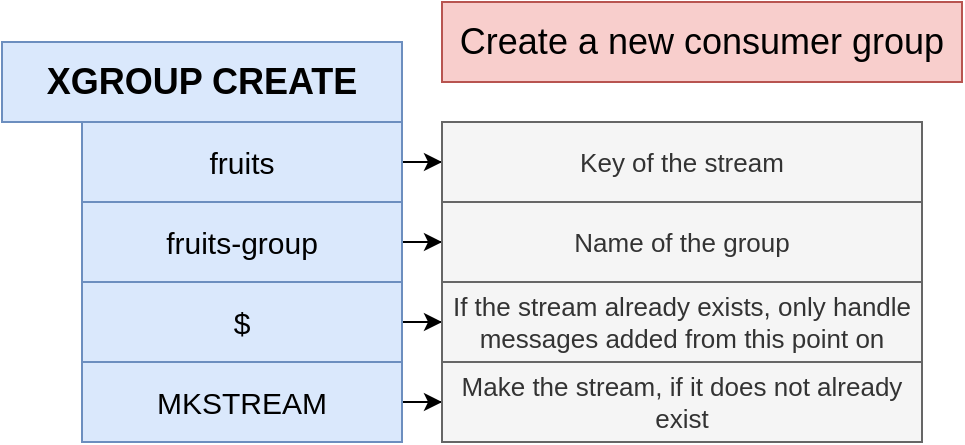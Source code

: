 <mxfile version="26.2.6" pages="7">
  <diagram id="iGj84wXIASV4F7fYipYK" name="01 - create">
    <mxGraphModel dx="484" dy="299" grid="1" gridSize="10" guides="1" tooltips="1" connect="1" arrows="1" fold="1" page="1" pageScale="1" pageWidth="1920" pageHeight="1200" math="0" shadow="0">
      <root>
        <mxCell id="0" />
        <mxCell id="1" parent="0" />
        <mxCell id="fsnTNEhEMNYSD5NTN97i-1" value="XGROUP CREATE" style="rounded=0;whiteSpace=wrap;html=1;fillColor=#dae8fc;strokeColor=#6c8ebf;fontStyle=1;fontSize=18;" vertex="1" parent="1">
          <mxGeometry x="620" y="260" width="200" height="40" as="geometry" />
        </mxCell>
        <mxCell id="fsnTNEhEMNYSD5NTN97i-4" style="edgeStyle=orthogonalEdgeStyle;rounded=0;orthogonalLoop=1;jettySize=auto;html=1;exitX=1;exitY=0.5;exitDx=0;exitDy=0;fontSize=15;" edge="1" parent="1" source="fsnTNEhEMNYSD5NTN97i-2" target="fsnTNEhEMNYSD5NTN97i-3">
          <mxGeometry relative="1" as="geometry" />
        </mxCell>
        <mxCell id="fsnTNEhEMNYSD5NTN97i-2" value="fruits" style="rounded=0;whiteSpace=wrap;html=1;fillColor=#dae8fc;strokeColor=#6c8ebf;fontStyle=0;fontSize=15;" vertex="1" parent="1">
          <mxGeometry x="660" y="300" width="160" height="40" as="geometry" />
        </mxCell>
        <mxCell id="fsnTNEhEMNYSD5NTN97i-3" value="Key of the stream" style="rounded=0;whiteSpace=wrap;html=1;fillColor=#f5f5f5;strokeColor=#666666;fontStyle=0;fontSize=13;fontColor=#333333;" vertex="1" parent="1">
          <mxGeometry x="840" y="300" width="240" height="40" as="geometry" />
        </mxCell>
        <mxCell id="fsnTNEhEMNYSD5NTN97i-5" value="Create a new consumer group" style="rounded=0;whiteSpace=wrap;html=1;fillColor=#f8cecc;strokeColor=#b85450;fontStyle=0;fontSize=18;" vertex="1" parent="1">
          <mxGeometry x="840" y="240" width="260" height="40" as="geometry" />
        </mxCell>
        <mxCell id="fsnTNEhEMNYSD5NTN97i-6" style="edgeStyle=orthogonalEdgeStyle;rounded=0;orthogonalLoop=1;jettySize=auto;html=1;exitX=1;exitY=0.5;exitDx=0;exitDy=0;fontSize=15;" edge="1" parent="1" source="fsnTNEhEMNYSD5NTN97i-7" target="fsnTNEhEMNYSD5NTN97i-8">
          <mxGeometry relative="1" as="geometry" />
        </mxCell>
        <mxCell id="fsnTNEhEMNYSD5NTN97i-7" value="fruits-group" style="rounded=0;whiteSpace=wrap;html=1;fillColor=#dae8fc;strokeColor=#6c8ebf;fontStyle=0;fontSize=15;" vertex="1" parent="1">
          <mxGeometry x="660" y="340" width="160" height="40" as="geometry" />
        </mxCell>
        <mxCell id="fsnTNEhEMNYSD5NTN97i-8" value="Name of the group" style="rounded=0;whiteSpace=wrap;html=1;fillColor=#f5f5f5;strokeColor=#666666;fontStyle=0;fontSize=13;fontColor=#333333;" vertex="1" parent="1">
          <mxGeometry x="840" y="340" width="240" height="40" as="geometry" />
        </mxCell>
        <mxCell id="fsnTNEhEMNYSD5NTN97i-9" style="edgeStyle=orthogonalEdgeStyle;rounded=0;orthogonalLoop=1;jettySize=auto;html=1;exitX=1;exitY=0.5;exitDx=0;exitDy=0;fontSize=15;" edge="1" parent="1" source="fsnTNEhEMNYSD5NTN97i-10" target="fsnTNEhEMNYSD5NTN97i-11">
          <mxGeometry relative="1" as="geometry" />
        </mxCell>
        <mxCell id="fsnTNEhEMNYSD5NTN97i-10" value="$" style="rounded=0;whiteSpace=wrap;html=1;fillColor=#dae8fc;strokeColor=#6c8ebf;fontStyle=0;fontSize=15;" vertex="1" parent="1">
          <mxGeometry x="660" y="380" width="160" height="40" as="geometry" />
        </mxCell>
        <mxCell id="fsnTNEhEMNYSD5NTN97i-11" value="If the stream already exists, only handle messages added from this point on" style="rounded=0;whiteSpace=wrap;html=1;fillColor=#f5f5f5;strokeColor=#666666;fontStyle=0;fontSize=13;fontColor=#333333;" vertex="1" parent="1">
          <mxGeometry x="840" y="380" width="240" height="40" as="geometry" />
        </mxCell>
        <mxCell id="fsnTNEhEMNYSD5NTN97i-12" style="edgeStyle=orthogonalEdgeStyle;rounded=0;orthogonalLoop=1;jettySize=auto;html=1;exitX=1;exitY=0.5;exitDx=0;exitDy=0;fontSize=15;" edge="1" parent="1" source="fsnTNEhEMNYSD5NTN97i-13" target="fsnTNEhEMNYSD5NTN97i-14">
          <mxGeometry relative="1" as="geometry" />
        </mxCell>
        <mxCell id="fsnTNEhEMNYSD5NTN97i-13" value="MKSTREAM" style="rounded=0;whiteSpace=wrap;html=1;fillColor=#dae8fc;strokeColor=#6c8ebf;fontStyle=0;fontSize=15;" vertex="1" parent="1">
          <mxGeometry x="660" y="420" width="160" height="40" as="geometry" />
        </mxCell>
        <mxCell id="fsnTNEhEMNYSD5NTN97i-14" value="Make the stream, if it does not already exist" style="rounded=0;whiteSpace=wrap;html=1;fillColor=#f5f5f5;strokeColor=#666666;fontStyle=0;fontSize=13;fontColor=#333333;" vertex="1" parent="1">
          <mxGeometry x="840" y="420" width="240" height="40" as="geometry" />
        </mxCell>
      </root>
    </mxGraphModel>
  </diagram>
  <diagram id="HQ2qCVK_KSiFyfRGO0OA" name="02 - create">
    <mxGraphModel dx="484" dy="299" grid="1" gridSize="10" guides="1" tooltips="1" connect="1" arrows="1" fold="1" page="1" pageScale="1" pageWidth="1920" pageHeight="1200" math="0" shadow="0">
      <root>
        <mxCell id="DkH7hz25vx31V0sW8152-0" />
        <mxCell id="DkH7hz25vx31V0sW8152-1" parent="DkH7hz25vx31V0sW8152-0" />
        <mxCell id="6dUPcBGhLZErw2HrxV3I-0" value="XGROUP CREATECONSUMER" style="rounded=0;whiteSpace=wrap;html=1;fillColor=#dae8fc;strokeColor=#6c8ebf;fontStyle=1;fontSize=18;" vertex="1" parent="DkH7hz25vx31V0sW8152-1">
          <mxGeometry x="620" y="250" width="200" height="50" as="geometry" />
        </mxCell>
        <mxCell id="6dUPcBGhLZErw2HrxV3I-1" style="edgeStyle=orthogonalEdgeStyle;rounded=0;orthogonalLoop=1;jettySize=auto;html=1;exitX=1;exitY=0.5;exitDx=0;exitDy=0;fontSize=15;" edge="1" parent="DkH7hz25vx31V0sW8152-1" source="6dUPcBGhLZErw2HrxV3I-2" target="6dUPcBGhLZErw2HrxV3I-3">
          <mxGeometry relative="1" as="geometry" />
        </mxCell>
        <mxCell id="6dUPcBGhLZErw2HrxV3I-2" value="fruits" style="rounded=0;whiteSpace=wrap;html=1;fillColor=#dae8fc;strokeColor=#6c8ebf;fontStyle=0;fontSize=15;" vertex="1" parent="DkH7hz25vx31V0sW8152-1">
          <mxGeometry x="660" y="300" width="160" height="40" as="geometry" />
        </mxCell>
        <mxCell id="6dUPcBGhLZErw2HrxV3I-3" value="Key of the stream" style="rounded=0;whiteSpace=wrap;html=1;fillColor=#f5f5f5;strokeColor=#666666;fontStyle=0;fontSize=13;fontColor=#333333;" vertex="1" parent="DkH7hz25vx31V0sW8152-1">
          <mxGeometry x="840" y="300" width="240" height="40" as="geometry" />
        </mxCell>
        <mxCell id="6dUPcBGhLZErw2HrxV3I-4" value="Create a new consumer" style="rounded=0;whiteSpace=wrap;html=1;fillColor=#f8cecc;strokeColor=#b85450;fontStyle=0;fontSize=18;" vertex="1" parent="DkH7hz25vx31V0sW8152-1">
          <mxGeometry x="840" y="240" width="260" height="40" as="geometry" />
        </mxCell>
        <mxCell id="6dUPcBGhLZErw2HrxV3I-5" style="edgeStyle=orthogonalEdgeStyle;rounded=0;orthogonalLoop=1;jettySize=auto;html=1;exitX=1;exitY=0.5;exitDx=0;exitDy=0;fontSize=15;" edge="1" parent="DkH7hz25vx31V0sW8152-1" source="6dUPcBGhLZErw2HrxV3I-6" target="6dUPcBGhLZErw2HrxV3I-7">
          <mxGeometry relative="1" as="geometry" />
        </mxCell>
        <mxCell id="6dUPcBGhLZErw2HrxV3I-6" value="fruits-group" style="rounded=0;whiteSpace=wrap;html=1;fillColor=#dae8fc;strokeColor=#6c8ebf;fontStyle=0;fontSize=15;" vertex="1" parent="DkH7hz25vx31V0sW8152-1">
          <mxGeometry x="660" y="340" width="160" height="40" as="geometry" />
        </mxCell>
        <mxCell id="6dUPcBGhLZErw2HrxV3I-7" value="Name of the group" style="rounded=0;whiteSpace=wrap;html=1;fillColor=#f5f5f5;strokeColor=#666666;fontStyle=0;fontSize=13;fontColor=#333333;" vertex="1" parent="DkH7hz25vx31V0sW8152-1">
          <mxGeometry x="840" y="340" width="240" height="40" as="geometry" />
        </mxCell>
        <mxCell id="6dUPcBGhLZErw2HrxV3I-8" style="edgeStyle=orthogonalEdgeStyle;rounded=0;orthogonalLoop=1;jettySize=auto;html=1;exitX=1;exitY=0.5;exitDx=0;exitDy=0;fontSize=15;" edge="1" parent="DkH7hz25vx31V0sW8152-1" source="6dUPcBGhLZErw2HrxV3I-9" target="6dUPcBGhLZErw2HrxV3I-10">
          <mxGeometry relative="1" as="geometry" />
        </mxCell>
        <mxCell id="6dUPcBGhLZErw2HrxV3I-9" value="fruits-1" style="rounded=0;whiteSpace=wrap;html=1;fillColor=#dae8fc;strokeColor=#6c8ebf;fontStyle=0;fontSize=15;" vertex="1" parent="DkH7hz25vx31V0sW8152-1">
          <mxGeometry x="660" y="380" width="160" height="40" as="geometry" />
        </mxCell>
        <mxCell id="6dUPcBGhLZErw2HrxV3I-10" value="Name of the new consumer" style="rounded=0;whiteSpace=wrap;html=1;fillColor=#f5f5f5;strokeColor=#666666;fontStyle=0;fontSize=13;fontColor=#333333;" vertex="1" parent="DkH7hz25vx31V0sW8152-1">
          <mxGeometry x="840" y="380" width="240" height="40" as="geometry" />
        </mxCell>
      </root>
    </mxGraphModel>
  </diagram>
  <diagram id="og4BzVZa6RWfaebgge3r" name="03 - xinfo">
    <mxGraphModel dx="706" dy="435" grid="1" gridSize="10" guides="1" tooltips="1" connect="1" arrows="1" fold="1" page="1" pageScale="1" pageWidth="1920" pageHeight="1200" math="0" shadow="0">
      <root>
        <mxCell id="2tmBGrNt6NZAeK19knNt-0" />
        <mxCell id="2tmBGrNt6NZAeK19knNt-1" parent="2tmBGrNt6NZAeK19knNt-0" />
        <mxCell id="JN2DRu5QHWJlXroo0N21-0" value="XINFO GROUPS" style="rounded=0;whiteSpace=wrap;html=1;fillColor=#dae8fc;strokeColor=#6c8ebf;fontStyle=1;fontSize=18;" vertex="1" parent="2tmBGrNt6NZAeK19knNt-1">
          <mxGeometry x="620" y="250" width="200" height="50" as="geometry" />
        </mxCell>
        <mxCell id="JN2DRu5QHWJlXroo0N21-1" style="edgeStyle=orthogonalEdgeStyle;rounded=0;orthogonalLoop=1;jettySize=auto;html=1;exitX=1;exitY=0.5;exitDx=0;exitDy=0;fontSize=15;" edge="1" parent="2tmBGrNt6NZAeK19knNt-1" source="JN2DRu5QHWJlXroo0N21-2" target="JN2DRu5QHWJlXroo0N21-3">
          <mxGeometry relative="1" as="geometry" />
        </mxCell>
        <mxCell id="JN2DRu5QHWJlXroo0N21-2" value="fruits" style="rounded=0;whiteSpace=wrap;html=1;fillColor=#dae8fc;strokeColor=#6c8ebf;fontStyle=0;fontSize=15;" vertex="1" parent="2tmBGrNt6NZAeK19knNt-1">
          <mxGeometry x="660" y="300" width="160" height="40" as="geometry" />
        </mxCell>
        <mxCell id="JN2DRu5QHWJlXroo0N21-3" value="Key of the stream" style="rounded=0;whiteSpace=wrap;html=1;fillColor=#f5f5f5;strokeColor=#666666;fontStyle=0;fontSize=13;fontColor=#333333;" vertex="1" parent="2tmBGrNt6NZAeK19knNt-1">
          <mxGeometry x="840" y="300" width="240" height="40" as="geometry" />
        </mxCell>
        <mxCell id="JN2DRu5QHWJlXroo0N21-4" value="Lists info for all consumer groups tied to the given stream" style="rounded=0;whiteSpace=wrap;html=1;fillColor=#f8cecc;strokeColor=#b85450;fontStyle=0;fontSize=18;" vertex="1" parent="2tmBGrNt6NZAeK19knNt-1">
          <mxGeometry x="840" y="220" width="260" height="60" as="geometry" />
        </mxCell>
        <mxCell id="JN2DRu5QHWJlXroo0N21-11" value="XINFO CONSUMERS" style="rounded=0;whiteSpace=wrap;html=1;fillColor=#dae8fc;strokeColor=#6c8ebf;fontStyle=1;fontSize=18;" vertex="1" parent="2tmBGrNt6NZAeK19knNt-1">
          <mxGeometry x="620" y="410" width="200" height="50" as="geometry" />
        </mxCell>
        <mxCell id="JN2DRu5QHWJlXroo0N21-12" style="edgeStyle=orthogonalEdgeStyle;rounded=0;orthogonalLoop=1;jettySize=auto;html=1;exitX=1;exitY=0.5;exitDx=0;exitDy=0;fontSize=15;" edge="1" parent="2tmBGrNt6NZAeK19knNt-1" source="JN2DRu5QHWJlXroo0N21-13" target="JN2DRu5QHWJlXroo0N21-14">
          <mxGeometry relative="1" as="geometry" />
        </mxCell>
        <mxCell id="JN2DRu5QHWJlXroo0N21-13" value="fruits" style="rounded=0;whiteSpace=wrap;html=1;fillColor=#dae8fc;strokeColor=#6c8ebf;fontStyle=0;fontSize=15;" vertex="1" parent="2tmBGrNt6NZAeK19knNt-1">
          <mxGeometry x="660" y="460" width="160" height="40" as="geometry" />
        </mxCell>
        <mxCell id="JN2DRu5QHWJlXroo0N21-14" value="Key of the stream" style="rounded=0;whiteSpace=wrap;html=1;fillColor=#f5f5f5;strokeColor=#666666;fontStyle=0;fontSize=13;fontColor=#333333;" vertex="1" parent="2tmBGrNt6NZAeK19knNt-1">
          <mxGeometry x="840" y="460" width="240" height="40" as="geometry" />
        </mxCell>
        <mxCell id="JN2DRu5QHWJlXroo0N21-15" value="Lists info about consumers in a group" style="rounded=0;whiteSpace=wrap;html=1;fillColor=#f8cecc;strokeColor=#b85450;fontStyle=0;fontSize=18;" vertex="1" parent="2tmBGrNt6NZAeK19knNt-1">
          <mxGeometry x="840" y="380" width="260" height="60" as="geometry" />
        </mxCell>
        <mxCell id="JN2DRu5QHWJlXroo0N21-21" style="edgeStyle=orthogonalEdgeStyle;rounded=0;orthogonalLoop=1;jettySize=auto;html=1;exitX=1;exitY=0.5;exitDx=0;exitDy=0;fontSize=15;" edge="1" parent="2tmBGrNt6NZAeK19knNt-1" source="JN2DRu5QHWJlXroo0N21-22" target="JN2DRu5QHWJlXroo0N21-23">
          <mxGeometry relative="1" as="geometry" />
        </mxCell>
        <mxCell id="JN2DRu5QHWJlXroo0N21-22" value="fruits-group" style="rounded=0;whiteSpace=wrap;html=1;fillColor=#dae8fc;strokeColor=#6c8ebf;fontStyle=0;fontSize=15;" vertex="1" parent="2tmBGrNt6NZAeK19knNt-1">
          <mxGeometry x="660" y="500" width="160" height="40" as="geometry" />
        </mxCell>
        <mxCell id="JN2DRu5QHWJlXroo0N21-23" value="Name of the consumer group" style="rounded=0;whiteSpace=wrap;html=1;fillColor=#f5f5f5;strokeColor=#666666;fontStyle=0;fontSize=13;fontColor=#333333;" vertex="1" parent="2tmBGrNt6NZAeK19knNt-1">
          <mxGeometry x="840" y="500" width="240" height="40" as="geometry" />
        </mxCell>
      </root>
    </mxGraphModel>
  </diagram>
  <diagram id="BShPm3y3FQbga2hm_o9C" name="04 - xreadgroup">
    <mxGraphModel dx="584" dy="360" grid="1" gridSize="10" guides="1" tooltips="1" connect="1" arrows="1" fold="1" page="1" pageScale="1" pageWidth="1920" pageHeight="1200" math="0" shadow="0">
      <root>
        <mxCell id="3KHuEYS8Kysf_khyviIm-0" />
        <mxCell id="3KHuEYS8Kysf_khyviIm-1" parent="3KHuEYS8Kysf_khyviIm-0" />
        <mxCell id="ueDcuCqwNo0dtrHt9ETp-0" value="XREADGROUP" style="rounded=0;whiteSpace=wrap;html=1;fillColor=#dae8fc;strokeColor=#6c8ebf;fontStyle=1;fontSize=18;" vertex="1" parent="3KHuEYS8Kysf_khyviIm-1">
          <mxGeometry x="620" y="410" width="200" height="50" as="geometry" />
        </mxCell>
        <mxCell id="ueDcuCqwNo0dtrHt9ETp-1" style="edgeStyle=orthogonalEdgeStyle;rounded=0;orthogonalLoop=1;jettySize=auto;html=1;exitX=1;exitY=0.5;exitDx=0;exitDy=0;fontSize=15;" edge="1" parent="3KHuEYS8Kysf_khyviIm-1" source="ueDcuCqwNo0dtrHt9ETp-2" target="ueDcuCqwNo0dtrHt9ETp-3">
          <mxGeometry relative="1" as="geometry" />
        </mxCell>
        <mxCell id="ueDcuCqwNo0dtrHt9ETp-2" value="GROUP fruits-group" style="rounded=0;whiteSpace=wrap;html=1;fillColor=#dae8fc;strokeColor=#6c8ebf;fontStyle=0;fontSize=15;" vertex="1" parent="3KHuEYS8Kysf_khyviIm-1">
          <mxGeometry x="660" y="460" width="160" height="40" as="geometry" />
        </mxCell>
        <mxCell id="ueDcuCqwNo0dtrHt9ETp-3" value="Name of the group" style="rounded=0;whiteSpace=wrap;html=1;fillColor=#f5f5f5;strokeColor=#666666;fontStyle=0;fontSize=13;fontColor=#333333;" vertex="1" parent="3KHuEYS8Kysf_khyviIm-1">
          <mxGeometry x="840" y="460" width="240" height="40" as="geometry" />
        </mxCell>
        <mxCell id="ueDcuCqwNo0dtrHt9ETp-4" value="Do an XREAD, but with a different set of rules" style="rounded=0;whiteSpace=wrap;html=1;fillColor=#f8cecc;strokeColor=#b85450;fontStyle=0;fontSize=18;" vertex="1" parent="3KHuEYS8Kysf_khyviIm-1">
          <mxGeometry x="840" y="380" width="260" height="60" as="geometry" />
        </mxCell>
        <mxCell id="ueDcuCqwNo0dtrHt9ETp-5" style="edgeStyle=orthogonalEdgeStyle;rounded=0;orthogonalLoop=1;jettySize=auto;html=1;exitX=1;exitY=0.5;exitDx=0;exitDy=0;fontSize=15;" edge="1" parent="3KHuEYS8Kysf_khyviIm-1" source="ueDcuCqwNo0dtrHt9ETp-6" target="ueDcuCqwNo0dtrHt9ETp-7">
          <mxGeometry relative="1" as="geometry" />
        </mxCell>
        <mxCell id="ueDcuCqwNo0dtrHt9ETp-6" value="worker-1" style="rounded=0;whiteSpace=wrap;html=1;fillColor=#dae8fc;strokeColor=#6c8ebf;fontStyle=0;fontSize=15;" vertex="1" parent="3KHuEYS8Kysf_khyviIm-1">
          <mxGeometry x="660" y="500" width="160" height="40" as="geometry" />
        </mxCell>
        <mxCell id="ueDcuCqwNo0dtrHt9ETp-7" value="Name of the worker we are reading as" style="rounded=0;whiteSpace=wrap;html=1;fillColor=#f5f5f5;strokeColor=#666666;fontStyle=0;fontSize=13;fontColor=#333333;" vertex="1" parent="3KHuEYS8Kysf_khyviIm-1">
          <mxGeometry x="840" y="500" width="240" height="40" as="geometry" />
        </mxCell>
        <mxCell id="ueDcuCqwNo0dtrHt9ETp-8" style="edgeStyle=orthogonalEdgeStyle;rounded=0;orthogonalLoop=1;jettySize=auto;html=1;exitX=1;exitY=0.5;exitDx=0;exitDy=0;fontSize=15;" edge="1" parent="3KHuEYS8Kysf_khyviIm-1" source="ueDcuCqwNo0dtrHt9ETp-9" target="ueDcuCqwNo0dtrHt9ETp-10">
          <mxGeometry relative="1" as="geometry" />
        </mxCell>
        <mxCell id="ueDcuCqwNo0dtrHt9ETp-9" value="COUNT 1" style="rounded=0;whiteSpace=wrap;html=1;fillColor=#dae8fc;strokeColor=#6c8ebf;fontStyle=0;fontSize=15;" vertex="1" parent="3KHuEYS8Kysf_khyviIm-1">
          <mxGeometry x="660" y="540" width="160" height="40" as="geometry" />
        </mxCell>
        <mxCell id="ueDcuCqwNo0dtrHt9ETp-10" value="Optional, read at most 1 entry" style="rounded=0;whiteSpace=wrap;html=1;fillColor=#f5f5f5;strokeColor=#666666;fontStyle=0;fontSize=13;fontColor=#333333;" vertex="1" parent="3KHuEYS8Kysf_khyviIm-1">
          <mxGeometry x="840" y="540" width="240" height="40" as="geometry" />
        </mxCell>
        <mxCell id="ueDcuCqwNo0dtrHt9ETp-11" style="edgeStyle=orthogonalEdgeStyle;rounded=0;orthogonalLoop=1;jettySize=auto;html=1;exitX=1;exitY=0.5;exitDx=0;exitDy=0;fontSize=15;" edge="1" parent="3KHuEYS8Kysf_khyviIm-1" source="ueDcuCqwNo0dtrHt9ETp-12" target="ueDcuCqwNo0dtrHt9ETp-13">
          <mxGeometry relative="1" as="geometry" />
        </mxCell>
        <mxCell id="ueDcuCqwNo0dtrHt9ETp-12" value="BLOCK 2000" style="rounded=0;whiteSpace=wrap;html=1;fillColor=#dae8fc;strokeColor=#6c8ebf;fontStyle=0;fontSize=15;" vertex="1" parent="3KHuEYS8Kysf_khyviIm-1">
          <mxGeometry x="660" y="580" width="160" height="40" as="geometry" />
        </mxCell>
        <mxCell id="ueDcuCqwNo0dtrHt9ETp-13" value="Optional, block for 2000ms" style="rounded=0;whiteSpace=wrap;html=1;fillColor=#f5f5f5;strokeColor=#666666;fontStyle=0;fontSize=13;fontColor=#333333;" vertex="1" parent="3KHuEYS8Kysf_khyviIm-1">
          <mxGeometry x="840" y="580" width="240" height="40" as="geometry" />
        </mxCell>
        <mxCell id="ueDcuCqwNo0dtrHt9ETp-14" style="edgeStyle=orthogonalEdgeStyle;rounded=0;orthogonalLoop=1;jettySize=auto;html=1;exitX=1;exitY=0.5;exitDx=0;exitDy=0;fontSize=15;" edge="1" parent="3KHuEYS8Kysf_khyviIm-1" source="ueDcuCqwNo0dtrHt9ETp-15" target="ueDcuCqwNo0dtrHt9ETp-16">
          <mxGeometry relative="1" as="geometry" />
        </mxCell>
        <mxCell id="ueDcuCqwNo0dtrHt9ETp-15" value="STREAMS fruits &amp;gt;&amp;nbsp;" style="rounded=0;whiteSpace=wrap;html=1;fillColor=#dae8fc;strokeColor=#6c8ebf;fontStyle=0;fontSize=15;" vertex="1" parent="3KHuEYS8Kysf_khyviIm-1">
          <mxGeometry x="660" y="620" width="160" height="40" as="geometry" />
        </mxCell>
        <mxCell id="ueDcuCqwNo0dtrHt9ETp-16" value="Only messages that were not delivered to any other consumer in this group" style="rounded=0;whiteSpace=wrap;html=1;fillColor=#f5f5f5;strokeColor=#666666;fontStyle=0;fontSize=13;fontColor=#333333;" vertex="1" parent="3KHuEYS8Kysf_khyviIm-1">
          <mxGeometry x="840" y="620" width="240" height="40" as="geometry" />
        </mxCell>
      </root>
    </mxGraphModel>
  </diagram>
  <diagram id="oz4wsgQo31Ry9939Ntq4" name="05 - ex">
    <mxGraphModel dx="1428" dy="785" grid="1" gridSize="10" guides="1" tooltips="1" connect="1" arrows="1" fold="1" page="1" pageScale="1" pageWidth="1920" pageHeight="1200" math="0" shadow="0">
      <root>
        <mxCell id="0ocM1vGtLGTG_mRCmNEd-0" />
        <mxCell id="0ocM1vGtLGTG_mRCmNEd-1" parent="0ocM1vGtLGTG_mRCmNEd-0" />
        <mxCell id="0ocM1vGtLGTG_mRCmNEd-2" value="" style="rounded=1;whiteSpace=wrap;html=1;fontSize=18;fillColor=#e1d5e7;strokeColor=#9673a6;" parent="0ocM1vGtLGTG_mRCmNEd-1" vertex="1">
          <mxGeometry x="1262.5" y="494" width="150" height="202" as="geometry" />
        </mxCell>
        <mxCell id="0ocM1vGtLGTG_mRCmNEd-3" value="Redis" style="rounded=0;whiteSpace=wrap;html=1;fontSize=18;fontStyle=1;fillColor=#dae8fc;strokeColor=#6c8ebf;" parent="0ocM1vGtLGTG_mRCmNEd-1" vertex="1">
          <mxGeometry x="790" y="410" width="310" height="30" as="geometry" />
        </mxCell>
        <mxCell id="0ocM1vGtLGTG_mRCmNEd-45" style="edgeStyle=orthogonalEdgeStyle;rounded=0;orthogonalLoop=1;jettySize=auto;html=1;exitX=1;exitY=0.5;exitDx=0;exitDy=0;fontSize=13;" parent="0ocM1vGtLGTG_mRCmNEd-1" source="0ocM1vGtLGTG_mRCmNEd-6" edge="1">
          <mxGeometry relative="1" as="geometry">
            <mxPoint x="1282.5" y="540" as="targetPoint" />
            <Array as="points">
              <mxPoint x="1120" y="595" />
              <mxPoint x="1120" y="540" />
            </Array>
          </mxGeometry>
        </mxCell>
        <mxCell id="0ocM1vGtLGTG_mRCmNEd-46" style="edgeStyle=orthogonalEdgeStyle;rounded=0;orthogonalLoop=1;jettySize=auto;html=1;exitX=1;exitY=0.5;exitDx=0;exitDy=0;fontSize=13;" parent="0ocM1vGtLGTG_mRCmNEd-1" source="0ocM1vGtLGTG_mRCmNEd-6" target="0ocM1vGtLGTG_mRCmNEd-18" edge="1">
          <mxGeometry relative="1" as="geometry">
            <Array as="points">
              <mxPoint x="1120" y="595" />
              <mxPoint x="1120" y="651" />
            </Array>
          </mxGeometry>
        </mxCell>
        <mxCell id="0ocM1vGtLGTG_mRCmNEd-6" value="" style="rounded=0;whiteSpace=wrap;html=1;fontSize=18;fontStyle=1;fillColor=#dae8fc;strokeColor=#6c8ebf;" parent="0ocM1vGtLGTG_mRCmNEd-1" vertex="1">
          <mxGeometry x="790" y="440" width="310" height="340" as="geometry" />
        </mxCell>
        <mxCell id="0ocM1vGtLGTG_mRCmNEd-7" value="Stream" style="rounded=0;whiteSpace=wrap;html=1;fontSize=16;align=center;fillColor=#ffe6cc;strokeColor=#d79b00;fontStyle=1" parent="0ocM1vGtLGTG_mRCmNEd-1" vertex="1">
          <mxGeometry x="800" y="455" width="290" height="25" as="geometry" />
        </mxCell>
        <mxCell id="0ocM1vGtLGTG_mRCmNEd-18" value="&lt;span&gt;&lt;span style=&quot;font-weight: 400&quot;&gt;worker-2&lt;/span&gt;&lt;br&gt;&lt;/span&gt;" style="rounded=0;whiteSpace=wrap;html=1;fontSize=18;fontStyle=1;fillColor=#dae8fc;strokeColor=#6c8ebf;" parent="0ocM1vGtLGTG_mRCmNEd-1" vertex="1">
          <mxGeometry x="1282.5" y="622.25" width="110" height="57.5" as="geometry" />
        </mxCell>
        <mxCell id="0ocM1vGtLGTG_mRCmNEd-32" value="Stream Log" style="rounded=0;whiteSpace=wrap;html=1;fontSize=16;align=center;fillColor=#ffe6cc;strokeColor=#d79b00;fontStyle=1" parent="0ocM1vGtLGTG_mRCmNEd-1" vertex="1">
          <mxGeometry x="800" y="600" width="290" height="25" as="geometry" />
        </mxCell>
        <mxCell id="0ocM1vGtLGTG_mRCmNEd-33" value="I sent 10-0 to worker-1.&amp;nbsp; They have not ACK&#39;d the message yet" style="rounded=0;whiteSpace=wrap;html=1;fontSize=13;align=center;" parent="0ocM1vGtLGTG_mRCmNEd-1" vertex="1">
          <mxGeometry x="800" y="625" width="290" height="35" as="geometry" />
        </mxCell>
        <mxCell id="0ocM1vGtLGTG_mRCmNEd-34" value="" style="rounded=0;whiteSpace=wrap;html=1;fontSize=13;align=center;" parent="0ocM1vGtLGTG_mRCmNEd-1" vertex="1">
          <mxGeometry x="800" y="660" width="290" height="35" as="geometry" />
        </mxCell>
        <mxCell id="0ocM1vGtLGTG_mRCmNEd-35" value="&lt;b&gt;Last delivered ID: 10-0&lt;/b&gt;" style="rounded=0;whiteSpace=wrap;html=1;fontSize=13;align=center;" parent="0ocM1vGtLGTG_mRCmNEd-1" vertex="1">
          <mxGeometry x="800" y="730" width="290" height="35" as="geometry" />
        </mxCell>
        <mxCell id="0ocM1vGtLGTG_mRCmNEd-63" value="" style="group" parent="0ocM1vGtLGTG_mRCmNEd-1" vertex="1" connectable="0">
          <mxGeometry x="800" y="490" width="90" height="85" as="geometry" />
        </mxCell>
        <mxCell id="0ocM1vGtLGTG_mRCmNEd-10" value="" style="group" parent="0ocM1vGtLGTG_mRCmNEd-63" vertex="1" connectable="0">
          <mxGeometry y="25" width="90" height="60" as="geometry" />
        </mxCell>
        <mxCell id="0ocM1vGtLGTG_mRCmNEd-11" value="Key" style="rounded=0;whiteSpace=wrap;html=1;fontSize=10;align=center;fontStyle=2;fillColor=#f5f5f5;strokeColor=#666666;fontColor=#333333;" parent="0ocM1vGtLGTG_mRCmNEd-10" vertex="1">
          <mxGeometry width="40" height="20" as="geometry" />
        </mxCell>
        <mxCell id="0ocM1vGtLGTG_mRCmNEd-12" value="Value" style="rounded=0;whiteSpace=wrap;html=1;fontSize=10;align=center;fontStyle=2;fillColor=#f5f5f5;strokeColor=#666666;fontColor=#333333;" parent="0ocM1vGtLGTG_mRCmNEd-10" vertex="1">
          <mxGeometry x="40" width="50" height="20" as="geometry" />
        </mxCell>
        <mxCell id="0ocM1vGtLGTG_mRCmNEd-13" value="name" style="rounded=0;whiteSpace=wrap;html=1;fontSize=12;align=center;fontStyle=0;" parent="0ocM1vGtLGTG_mRCmNEd-10" vertex="1">
          <mxGeometry y="20" width="40" height="20" as="geometry" />
        </mxCell>
        <mxCell id="0ocM1vGtLGTG_mRCmNEd-14" value="&lt;font style=&quot;font-size: 10px&quot;&gt;banana&lt;/font&gt;" style="rounded=0;whiteSpace=wrap;html=1;fontSize=7;align=center;fontStyle=0;" parent="0ocM1vGtLGTG_mRCmNEd-10" vertex="1">
          <mxGeometry x="40" y="20" width="50" height="20" as="geometry" />
        </mxCell>
        <mxCell id="0ocM1vGtLGTG_mRCmNEd-15" value="color" style="rounded=0;whiteSpace=wrap;html=1;fontSize=12;align=center;fontStyle=0;" parent="0ocM1vGtLGTG_mRCmNEd-10" vertex="1">
          <mxGeometry y="40" width="40" height="20" as="geometry" />
        </mxCell>
        <mxCell id="0ocM1vGtLGTG_mRCmNEd-16" value="yellow" style="rounded=0;whiteSpace=wrap;html=1;fontSize=12;align=center;fontStyle=0;" parent="0ocM1vGtLGTG_mRCmNEd-10" vertex="1">
          <mxGeometry x="40" y="40" width="50" height="20" as="geometry" />
        </mxCell>
        <mxCell id="0ocM1vGtLGTG_mRCmNEd-17" value="10-0" style="rounded=0;whiteSpace=wrap;html=1;fontSize=12;align=center;fillColor=#e1d5e7;strokeColor=#9673a6;" parent="0ocM1vGtLGTG_mRCmNEd-63" vertex="1">
          <mxGeometry width="90" height="25" as="geometry" />
        </mxCell>
        <mxCell id="0ocM1vGtLGTG_mRCmNEd-64" value="" style="group" parent="0ocM1vGtLGTG_mRCmNEd-1" vertex="1" connectable="0">
          <mxGeometry x="900" y="490" width="90" height="85" as="geometry" />
        </mxCell>
        <mxCell id="0ocM1vGtLGTG_mRCmNEd-47" value="" style="group" parent="0ocM1vGtLGTG_mRCmNEd-64" vertex="1" connectable="0">
          <mxGeometry y="25" width="90" height="60" as="geometry" />
        </mxCell>
        <mxCell id="0ocM1vGtLGTG_mRCmNEd-48" value="Key" style="rounded=0;whiteSpace=wrap;html=1;fontSize=10;align=center;fontStyle=2;fillColor=#f5f5f5;strokeColor=#666666;fontColor=#333333;" parent="0ocM1vGtLGTG_mRCmNEd-47" vertex="1">
          <mxGeometry width="40" height="20" as="geometry" />
        </mxCell>
        <mxCell id="0ocM1vGtLGTG_mRCmNEd-49" value="Value" style="rounded=0;whiteSpace=wrap;html=1;fontSize=10;align=center;fontStyle=2;fillColor=#f5f5f5;strokeColor=#666666;fontColor=#333333;" parent="0ocM1vGtLGTG_mRCmNEd-47" vertex="1">
          <mxGeometry x="40" width="50" height="20" as="geometry" />
        </mxCell>
        <mxCell id="0ocM1vGtLGTG_mRCmNEd-50" value="name" style="rounded=0;whiteSpace=wrap;html=1;fontSize=12;align=center;fontStyle=0;" parent="0ocM1vGtLGTG_mRCmNEd-47" vertex="1">
          <mxGeometry y="20" width="40" height="20" as="geometry" />
        </mxCell>
        <mxCell id="0ocM1vGtLGTG_mRCmNEd-51" value="&lt;font style=&quot;font-size: 10px&quot;&gt;apple&lt;/font&gt;" style="rounded=0;whiteSpace=wrap;html=1;fontSize=7;align=center;fontStyle=0;" parent="0ocM1vGtLGTG_mRCmNEd-47" vertex="1">
          <mxGeometry x="40" y="20" width="50" height="20" as="geometry" />
        </mxCell>
        <mxCell id="0ocM1vGtLGTG_mRCmNEd-52" value="color" style="rounded=0;whiteSpace=wrap;html=1;fontSize=12;align=center;fontStyle=0;" parent="0ocM1vGtLGTG_mRCmNEd-47" vertex="1">
          <mxGeometry y="40" width="40" height="20" as="geometry" />
        </mxCell>
        <mxCell id="0ocM1vGtLGTG_mRCmNEd-53" value="red" style="rounded=0;whiteSpace=wrap;html=1;fontSize=12;align=center;fontStyle=0;" parent="0ocM1vGtLGTG_mRCmNEd-47" vertex="1">
          <mxGeometry x="40" y="40" width="50" height="20" as="geometry" />
        </mxCell>
        <mxCell id="0ocM1vGtLGTG_mRCmNEd-54" value="20-0" style="rounded=0;whiteSpace=wrap;html=1;fontSize=12;align=center;fillColor=#e1d5e7;strokeColor=#9673a6;" parent="0ocM1vGtLGTG_mRCmNEd-64" vertex="1">
          <mxGeometry width="90" height="25" as="geometry" />
        </mxCell>
        <mxCell id="0ocM1vGtLGTG_mRCmNEd-65" value="" style="group" parent="0ocM1vGtLGTG_mRCmNEd-1" vertex="1" connectable="0">
          <mxGeometry x="1000" y="490" width="90" height="85" as="geometry" />
        </mxCell>
        <mxCell id="0ocM1vGtLGTG_mRCmNEd-55" value="" style="group" parent="0ocM1vGtLGTG_mRCmNEd-65" vertex="1" connectable="0">
          <mxGeometry y="25" width="90" height="60" as="geometry" />
        </mxCell>
        <mxCell id="0ocM1vGtLGTG_mRCmNEd-56" value="Key" style="rounded=0;whiteSpace=wrap;html=1;fontSize=10;align=center;fontStyle=2;fillColor=#f5f5f5;strokeColor=#666666;fontColor=#333333;" parent="0ocM1vGtLGTG_mRCmNEd-55" vertex="1">
          <mxGeometry width="40" height="20" as="geometry" />
        </mxCell>
        <mxCell id="0ocM1vGtLGTG_mRCmNEd-57" value="Value" style="rounded=0;whiteSpace=wrap;html=1;fontSize=10;align=center;fontStyle=2;fillColor=#f5f5f5;strokeColor=#666666;fontColor=#333333;" parent="0ocM1vGtLGTG_mRCmNEd-55" vertex="1">
          <mxGeometry x="40" width="50" height="20" as="geometry" />
        </mxCell>
        <mxCell id="0ocM1vGtLGTG_mRCmNEd-58" value="name" style="rounded=0;whiteSpace=wrap;html=1;fontSize=12;align=center;fontStyle=0;" parent="0ocM1vGtLGTG_mRCmNEd-55" vertex="1">
          <mxGeometry y="20" width="40" height="20" as="geometry" />
        </mxCell>
        <mxCell id="0ocM1vGtLGTG_mRCmNEd-59" value="&lt;font style=&quot;font-size: 10px&quot;&gt;orange&lt;/font&gt;" style="rounded=0;whiteSpace=wrap;html=1;fontSize=7;align=center;fontStyle=0;" parent="0ocM1vGtLGTG_mRCmNEd-55" vertex="1">
          <mxGeometry x="40" y="20" width="50" height="20" as="geometry" />
        </mxCell>
        <mxCell id="0ocM1vGtLGTG_mRCmNEd-60" value="color" style="rounded=0;whiteSpace=wrap;html=1;fontSize=12;align=center;fontStyle=0;" parent="0ocM1vGtLGTG_mRCmNEd-55" vertex="1">
          <mxGeometry y="40" width="40" height="20" as="geometry" />
        </mxCell>
        <mxCell id="0ocM1vGtLGTG_mRCmNEd-61" value="orange" style="rounded=0;whiteSpace=wrap;html=1;fontSize=12;align=center;fontStyle=0;" parent="0ocM1vGtLGTG_mRCmNEd-55" vertex="1">
          <mxGeometry x="40" y="40" width="50" height="20" as="geometry" />
        </mxCell>
        <mxCell id="0ocM1vGtLGTG_mRCmNEd-62" value="30-0" style="rounded=0;whiteSpace=wrap;html=1;fontSize=12;align=center;fillColor=#e1d5e7;strokeColor=#9673a6;" parent="0ocM1vGtLGTG_mRCmNEd-65" vertex="1">
          <mxGeometry width="90" height="25" as="geometry" />
        </mxCell>
        <mxCell id="0ocM1vGtLGTG_mRCmNEd-66" value="" style="rounded=0;whiteSpace=wrap;html=1;fontSize=13;align=center;" parent="0ocM1vGtLGTG_mRCmNEd-1" vertex="1">
          <mxGeometry x="800" y="695" width="290" height="35" as="geometry" />
        </mxCell>
        <mxCell id="-AmnO630WMjqRjIEst-I-9" value="XREADGROUP GROUP fruits-group worker-1 count 1 STREAMS fruits &amp;gt;" style="rounded=0;whiteSpace=wrap;html=1;fontSize=13;fillColor=#f8cecc;strokeColor=#b85450;fontStyle=1" parent="0ocM1vGtLGTG_mRCmNEd-1" vertex="1">
          <mxGeometry x="1110" y="410" width="300" height="40" as="geometry" />
        </mxCell>
        <mxCell id="Ei1FGbubcSe9Y1V9BfCb-1" value="" style="group" parent="0ocM1vGtLGTG_mRCmNEd-1" vertex="1" connectable="0">
          <mxGeometry x="1150" y="520" width="90" height="85" as="geometry" />
        </mxCell>
        <mxCell id="Ei1FGbubcSe9Y1V9BfCb-2" value="" style="group" parent="Ei1FGbubcSe9Y1V9BfCb-1" vertex="1" connectable="0">
          <mxGeometry y="25" width="90" height="60" as="geometry" />
        </mxCell>
        <mxCell id="Ei1FGbubcSe9Y1V9BfCb-3" value="Key" style="rounded=0;whiteSpace=wrap;html=1;fontSize=10;align=center;fontStyle=2;fillColor=#f5f5f5;strokeColor=#666666;fontColor=#333333;" parent="Ei1FGbubcSe9Y1V9BfCb-2" vertex="1">
          <mxGeometry width="40" height="20" as="geometry" />
        </mxCell>
        <mxCell id="Ei1FGbubcSe9Y1V9BfCb-4" value="Value" style="rounded=0;whiteSpace=wrap;html=1;fontSize=10;align=center;fontStyle=2;fillColor=#f5f5f5;strokeColor=#666666;fontColor=#333333;" parent="Ei1FGbubcSe9Y1V9BfCb-2" vertex="1">
          <mxGeometry x="40" width="50" height="20" as="geometry" />
        </mxCell>
        <mxCell id="Ei1FGbubcSe9Y1V9BfCb-5" value="name" style="rounded=0;whiteSpace=wrap;html=1;fontSize=12;align=center;fontStyle=0;" parent="Ei1FGbubcSe9Y1V9BfCb-2" vertex="1">
          <mxGeometry y="20" width="40" height="20" as="geometry" />
        </mxCell>
        <mxCell id="Ei1FGbubcSe9Y1V9BfCb-6" value="&lt;font style=&quot;font-size: 10px&quot;&gt;banana&lt;/font&gt;" style="rounded=0;whiteSpace=wrap;html=1;fontSize=7;align=center;fontStyle=0;" parent="Ei1FGbubcSe9Y1V9BfCb-2" vertex="1">
          <mxGeometry x="40" y="20" width="50" height="20" as="geometry" />
        </mxCell>
        <mxCell id="Ei1FGbubcSe9Y1V9BfCb-7" value="color" style="rounded=0;whiteSpace=wrap;html=1;fontSize=12;align=center;fontStyle=0;" parent="Ei1FGbubcSe9Y1V9BfCb-2" vertex="1">
          <mxGeometry y="40" width="40" height="20" as="geometry" />
        </mxCell>
        <mxCell id="Ei1FGbubcSe9Y1V9BfCb-8" value="yellow" style="rounded=0;whiteSpace=wrap;html=1;fontSize=12;align=center;fontStyle=0;" parent="Ei1FGbubcSe9Y1V9BfCb-2" vertex="1">
          <mxGeometry x="40" y="40" width="50" height="20" as="geometry" />
        </mxCell>
        <mxCell id="Ei1FGbubcSe9Y1V9BfCb-9" value="10-0" style="rounded=0;whiteSpace=wrap;html=1;fontSize=12;align=center;fillColor=#e1d5e7;strokeColor=#9673a6;" parent="Ei1FGbubcSe9Y1V9BfCb-1" vertex="1">
          <mxGeometry width="90" height="25" as="geometry" />
        </mxCell>
        <mxCell id="l4IVi0JJwp5_e2eGZojs-0" value="&lt;span&gt;&lt;span style=&quot;font-weight: 400&quot;&gt;worker-1&lt;/span&gt;&lt;br&gt;&lt;/span&gt;" style="rounded=0;whiteSpace=wrap;html=1;fontSize=18;fontStyle=1;fillColor=#dae8fc;strokeColor=#6c8ebf;" vertex="1" parent="0ocM1vGtLGTG_mRCmNEd-1">
          <mxGeometry x="1282.5" y="517.5" width="110" height="57.5" as="geometry" />
        </mxCell>
      </root>
    </mxGraphModel>
  </diagram>
  <diagram name="06 - ack" id="pC9OUI7JttXRfQwmvd9R">
    <mxGraphModel dx="484" dy="299" grid="1" gridSize="10" guides="1" tooltips="1" connect="1" arrows="1" fold="1" page="1" pageScale="1" pageWidth="1920" pageHeight="1200" math="0" shadow="0">
      <root>
        <mxCell id="wVYJNLipsOU8eFINwQRH-0" />
        <mxCell id="wVYJNLipsOU8eFINwQRH-1" parent="wVYJNLipsOU8eFINwQRH-0" />
        <mxCell id="wVYJNLipsOU8eFINwQRH-2" value="XACK" style="rounded=0;whiteSpace=wrap;html=1;fillColor=#dae8fc;strokeColor=#6c8ebf;fontStyle=1;fontSize=18;" vertex="1" parent="wVYJNLipsOU8eFINwQRH-1">
          <mxGeometry x="620" y="410" width="200" height="50" as="geometry" />
        </mxCell>
        <mxCell id="wVYJNLipsOU8eFINwQRH-3" style="edgeStyle=orthogonalEdgeStyle;rounded=0;orthogonalLoop=1;jettySize=auto;html=1;exitX=1;exitY=0.5;exitDx=0;exitDy=0;fontSize=15;" edge="1" parent="wVYJNLipsOU8eFINwQRH-1" source="wVYJNLipsOU8eFINwQRH-4" target="wVYJNLipsOU8eFINwQRH-5">
          <mxGeometry relative="1" as="geometry" />
        </mxCell>
        <mxCell id="wVYJNLipsOU8eFINwQRH-4" value="fruits" style="rounded=0;whiteSpace=wrap;html=1;fillColor=#dae8fc;strokeColor=#6c8ebf;fontStyle=0;fontSize=15;" vertex="1" parent="wVYJNLipsOU8eFINwQRH-1">
          <mxGeometry x="660" y="460" width="160" height="40" as="geometry" />
        </mxCell>
        <mxCell id="wVYJNLipsOU8eFINwQRH-5" value="Key of the stream" style="rounded=0;whiteSpace=wrap;html=1;fillColor=#f5f5f5;strokeColor=#666666;fontStyle=0;fontSize=13;fontColor=#333333;" vertex="1" parent="wVYJNLipsOU8eFINwQRH-1">
          <mxGeometry x="840" y="460" width="240" height="40" as="geometry" />
        </mxCell>
        <mxCell id="wVYJNLipsOU8eFINwQRH-6" value="Acknowledge a message as being processed" style="rounded=0;whiteSpace=wrap;html=1;fillColor=#f8cecc;strokeColor=#b85450;fontStyle=0;fontSize=18;" vertex="1" parent="wVYJNLipsOU8eFINwQRH-1">
          <mxGeometry x="840" y="380" width="260" height="60" as="geometry" />
        </mxCell>
        <mxCell id="wVYJNLipsOU8eFINwQRH-7" style="edgeStyle=orthogonalEdgeStyle;rounded=0;orthogonalLoop=1;jettySize=auto;html=1;exitX=1;exitY=0.5;exitDx=0;exitDy=0;fontSize=15;" edge="1" parent="wVYJNLipsOU8eFINwQRH-1" source="wVYJNLipsOU8eFINwQRH-8" target="wVYJNLipsOU8eFINwQRH-9">
          <mxGeometry relative="1" as="geometry" />
        </mxCell>
        <mxCell id="wVYJNLipsOU8eFINwQRH-8" value="fruits-group" style="rounded=0;whiteSpace=wrap;html=1;fillColor=#dae8fc;strokeColor=#6c8ebf;fontStyle=0;fontSize=15;" vertex="1" parent="wVYJNLipsOU8eFINwQRH-1">
          <mxGeometry x="660" y="500" width="160" height="40" as="geometry" />
        </mxCell>
        <mxCell id="wVYJNLipsOU8eFINwQRH-9" value="Name of the group" style="rounded=0;whiteSpace=wrap;html=1;fillColor=#f5f5f5;strokeColor=#666666;fontStyle=0;fontSize=13;fontColor=#333333;" vertex="1" parent="wVYJNLipsOU8eFINwQRH-1">
          <mxGeometry x="840" y="500" width="240" height="40" as="geometry" />
        </mxCell>
        <mxCell id="wVYJNLipsOU8eFINwQRH-10" style="edgeStyle=orthogonalEdgeStyle;rounded=0;orthogonalLoop=1;jettySize=auto;html=1;exitX=1;exitY=0.5;exitDx=0;exitDy=0;fontSize=15;" edge="1" parent="wVYJNLipsOU8eFINwQRH-1" source="wVYJNLipsOU8eFINwQRH-11" target="wVYJNLipsOU8eFINwQRH-12">
          <mxGeometry relative="1" as="geometry" />
        </mxCell>
        <mxCell id="wVYJNLipsOU8eFINwQRH-11" value="10-0" style="rounded=0;whiteSpace=wrap;html=1;fillColor=#dae8fc;strokeColor=#6c8ebf;fontStyle=0;fontSize=15;" vertex="1" parent="wVYJNLipsOU8eFINwQRH-1">
          <mxGeometry x="660" y="540" width="160" height="40" as="geometry" />
        </mxCell>
        <mxCell id="wVYJNLipsOU8eFINwQRH-12" value="ACK the message with this ID" style="rounded=0;whiteSpace=wrap;html=1;fillColor=#f5f5f5;strokeColor=#666666;fontStyle=0;fontSize=13;fontColor=#333333;" vertex="1" parent="wVYJNLipsOU8eFINwQRH-1">
          <mxGeometry x="840" y="540" width="240" height="40" as="geometry" />
        </mxCell>
      </root>
    </mxGraphModel>
  </diagram>
  <diagram name="07 - claim" id="sS9hBW2rEaZWnYWh3q6-">
    <mxGraphModel dx="584" dy="360" grid="1" gridSize="10" guides="1" tooltips="1" connect="1" arrows="1" fold="1" page="1" pageScale="1" pageWidth="1920" pageHeight="1200" math="0" shadow="0">
      <root>
        <mxCell id="r7RWT2k0wa6V9nwWrNw7-0" />
        <mxCell id="r7RWT2k0wa6V9nwWrNw7-1" parent="r7RWT2k0wa6V9nwWrNw7-0" />
        <mxCell id="r7RWT2k0wa6V9nwWrNw7-2" value="XAUTOCLAIM" style="rounded=0;whiteSpace=wrap;html=1;fillColor=#dae8fc;strokeColor=#6c8ebf;fontStyle=1;fontSize=18;" vertex="1" parent="r7RWT2k0wa6V9nwWrNw7-1">
          <mxGeometry x="620" y="410" width="200" height="50" as="geometry" />
        </mxCell>
        <mxCell id="r7RWT2k0wa6V9nwWrNw7-3" style="edgeStyle=orthogonalEdgeStyle;rounded=0;orthogonalLoop=1;jettySize=auto;html=1;exitX=1;exitY=0.5;exitDx=0;exitDy=0;fontSize=15;" edge="1" parent="r7RWT2k0wa6V9nwWrNw7-1" source="r7RWT2k0wa6V9nwWrNw7-4" target="r7RWT2k0wa6V9nwWrNw7-5">
          <mxGeometry relative="1" as="geometry" />
        </mxCell>
        <mxCell id="r7RWT2k0wa6V9nwWrNw7-4" value="fruits" style="rounded=0;whiteSpace=wrap;html=1;fillColor=#dae8fc;strokeColor=#6c8ebf;fontStyle=0;fontSize=15;" vertex="1" parent="r7RWT2k0wa6V9nwWrNw7-1">
          <mxGeometry x="660" y="460" width="160" height="40" as="geometry" />
        </mxCell>
        <mxCell id="r7RWT2k0wa6V9nwWrNw7-5" value="Key of the stream" style="rounded=0;whiteSpace=wrap;html=1;fillColor=#f5f5f5;strokeColor=#666666;fontStyle=0;fontSize=13;fontColor=#333333;" vertex="1" parent="r7RWT2k0wa6V9nwWrNw7-1">
          <mxGeometry x="840" y="460" width="240" height="40" as="geometry" />
        </mxCell>
        <mxCell id="r7RWT2k0wa6V9nwWrNw7-6" value="Claim messages that have been pending with other works for too long" style="rounded=0;whiteSpace=wrap;html=1;fillColor=#f8cecc;strokeColor=#b85450;fontStyle=0;fontSize=18;" vertex="1" parent="r7RWT2k0wa6V9nwWrNw7-1">
          <mxGeometry x="840" y="370" width="270" height="70" as="geometry" />
        </mxCell>
        <mxCell id="r7RWT2k0wa6V9nwWrNw7-7" style="edgeStyle=orthogonalEdgeStyle;rounded=0;orthogonalLoop=1;jettySize=auto;html=1;exitX=1;exitY=0.5;exitDx=0;exitDy=0;fontSize=15;" edge="1" parent="r7RWT2k0wa6V9nwWrNw7-1" source="r7RWT2k0wa6V9nwWrNw7-8" target="r7RWT2k0wa6V9nwWrNw7-9">
          <mxGeometry relative="1" as="geometry" />
        </mxCell>
        <mxCell id="r7RWT2k0wa6V9nwWrNw7-8" value="fruits-group" style="rounded=0;whiteSpace=wrap;html=1;fillColor=#dae8fc;strokeColor=#6c8ebf;fontStyle=0;fontSize=15;" vertex="1" parent="r7RWT2k0wa6V9nwWrNw7-1">
          <mxGeometry x="660" y="500" width="160" height="40" as="geometry" />
        </mxCell>
        <mxCell id="r7RWT2k0wa6V9nwWrNw7-9" value="Name of the group" style="rounded=0;whiteSpace=wrap;html=1;fillColor=#f5f5f5;strokeColor=#666666;fontStyle=0;fontSize=13;fontColor=#333333;" vertex="1" parent="r7RWT2k0wa6V9nwWrNw7-1">
          <mxGeometry x="840" y="500" width="240" height="40" as="geometry" />
        </mxCell>
        <mxCell id="r7RWT2k0wa6V9nwWrNw7-10" style="edgeStyle=orthogonalEdgeStyle;rounded=0;orthogonalLoop=1;jettySize=auto;html=1;exitX=1;exitY=0.5;exitDx=0;exitDy=0;fontSize=15;" edge="1" parent="r7RWT2k0wa6V9nwWrNw7-1" source="r7RWT2k0wa6V9nwWrNw7-11" target="r7RWT2k0wa6V9nwWrNw7-12">
          <mxGeometry relative="1" as="geometry" />
        </mxCell>
        <mxCell id="r7RWT2k0wa6V9nwWrNw7-11" value="10000" style="rounded=0;whiteSpace=wrap;html=1;fillColor=#dae8fc;strokeColor=#6c8ebf;fontStyle=0;fontSize=15;" vertex="1" parent="r7RWT2k0wa6V9nwWrNw7-1">
          <mxGeometry x="660" y="580" width="160" height="40" as="geometry" />
        </mxCell>
        <mxCell id="r7RWT2k0wa6V9nwWrNw7-12" value="Claim any messages that have been pending longer than 10 seconds" style="rounded=0;whiteSpace=wrap;html=1;fillColor=#f5f5f5;strokeColor=#666666;fontStyle=0;fontSize=13;fontColor=#333333;" vertex="1" parent="r7RWT2k0wa6V9nwWrNw7-1">
          <mxGeometry x="840" y="580" width="240" height="40" as="geometry" />
        </mxCell>
        <mxCell id="wUXm3aNvxKiT9Hfh9XOa-0" style="edgeStyle=orthogonalEdgeStyle;rounded=0;orthogonalLoop=1;jettySize=auto;html=1;exitX=1;exitY=0.5;exitDx=0;exitDy=0;fontSize=15;" edge="1" parent="r7RWT2k0wa6V9nwWrNw7-1" source="wUXm3aNvxKiT9Hfh9XOa-1" target="wUXm3aNvxKiT9Hfh9XOa-2">
          <mxGeometry relative="1" as="geometry" />
        </mxCell>
        <mxCell id="wUXm3aNvxKiT9Hfh9XOa-1" value="0-0" style="rounded=0;whiteSpace=wrap;html=1;fillColor=#dae8fc;strokeColor=#6c8ebf;fontStyle=0;fontSize=15;" vertex="1" parent="r7RWT2k0wa6V9nwWrNw7-1">
          <mxGeometry x="660" y="620" width="160" height="40" as="geometry" />
        </mxCell>
        <mxCell id="wUXm3aNvxKiT9Hfh9XOa-2" value="Look for any pending messages after this ID" style="rounded=0;whiteSpace=wrap;html=1;fillColor=#f5f5f5;strokeColor=#666666;fontStyle=0;fontSize=13;fontColor=#333333;" vertex="1" parent="r7RWT2k0wa6V9nwWrNw7-1">
          <mxGeometry x="840" y="620" width="240" height="40" as="geometry" />
        </mxCell>
        <mxCell id="V1SJP1iifKfEDKLbVLB0-0" style="edgeStyle=orthogonalEdgeStyle;rounded=0;orthogonalLoop=1;jettySize=auto;html=1;exitX=1;exitY=0.5;exitDx=0;exitDy=0;fontSize=15;" edge="1" parent="r7RWT2k0wa6V9nwWrNw7-1" source="V1SJP1iifKfEDKLbVLB0-1" target="V1SJP1iifKfEDKLbVLB0-2">
          <mxGeometry relative="1" as="geometry" />
        </mxCell>
        <mxCell id="V1SJP1iifKfEDKLbVLB0-1" value="worker-2" style="rounded=0;whiteSpace=wrap;html=1;fillColor=#dae8fc;strokeColor=#6c8ebf;fontStyle=0;fontSize=15;" vertex="1" parent="r7RWT2k0wa6V9nwWrNw7-1">
          <mxGeometry x="660" y="540" width="160" height="40" as="geometry" />
        </mxCell>
        <mxCell id="V1SJP1iifKfEDKLbVLB0-2" value="Assign these pending messages to worker-2" style="rounded=0;whiteSpace=wrap;html=1;fillColor=#f5f5f5;strokeColor=#666666;fontStyle=0;fontSize=13;fontColor=#333333;" vertex="1" parent="r7RWT2k0wa6V9nwWrNw7-1">
          <mxGeometry x="840" y="540" width="240" height="40" as="geometry" />
        </mxCell>
      </root>
    </mxGraphModel>
  </diagram>
</mxfile>
